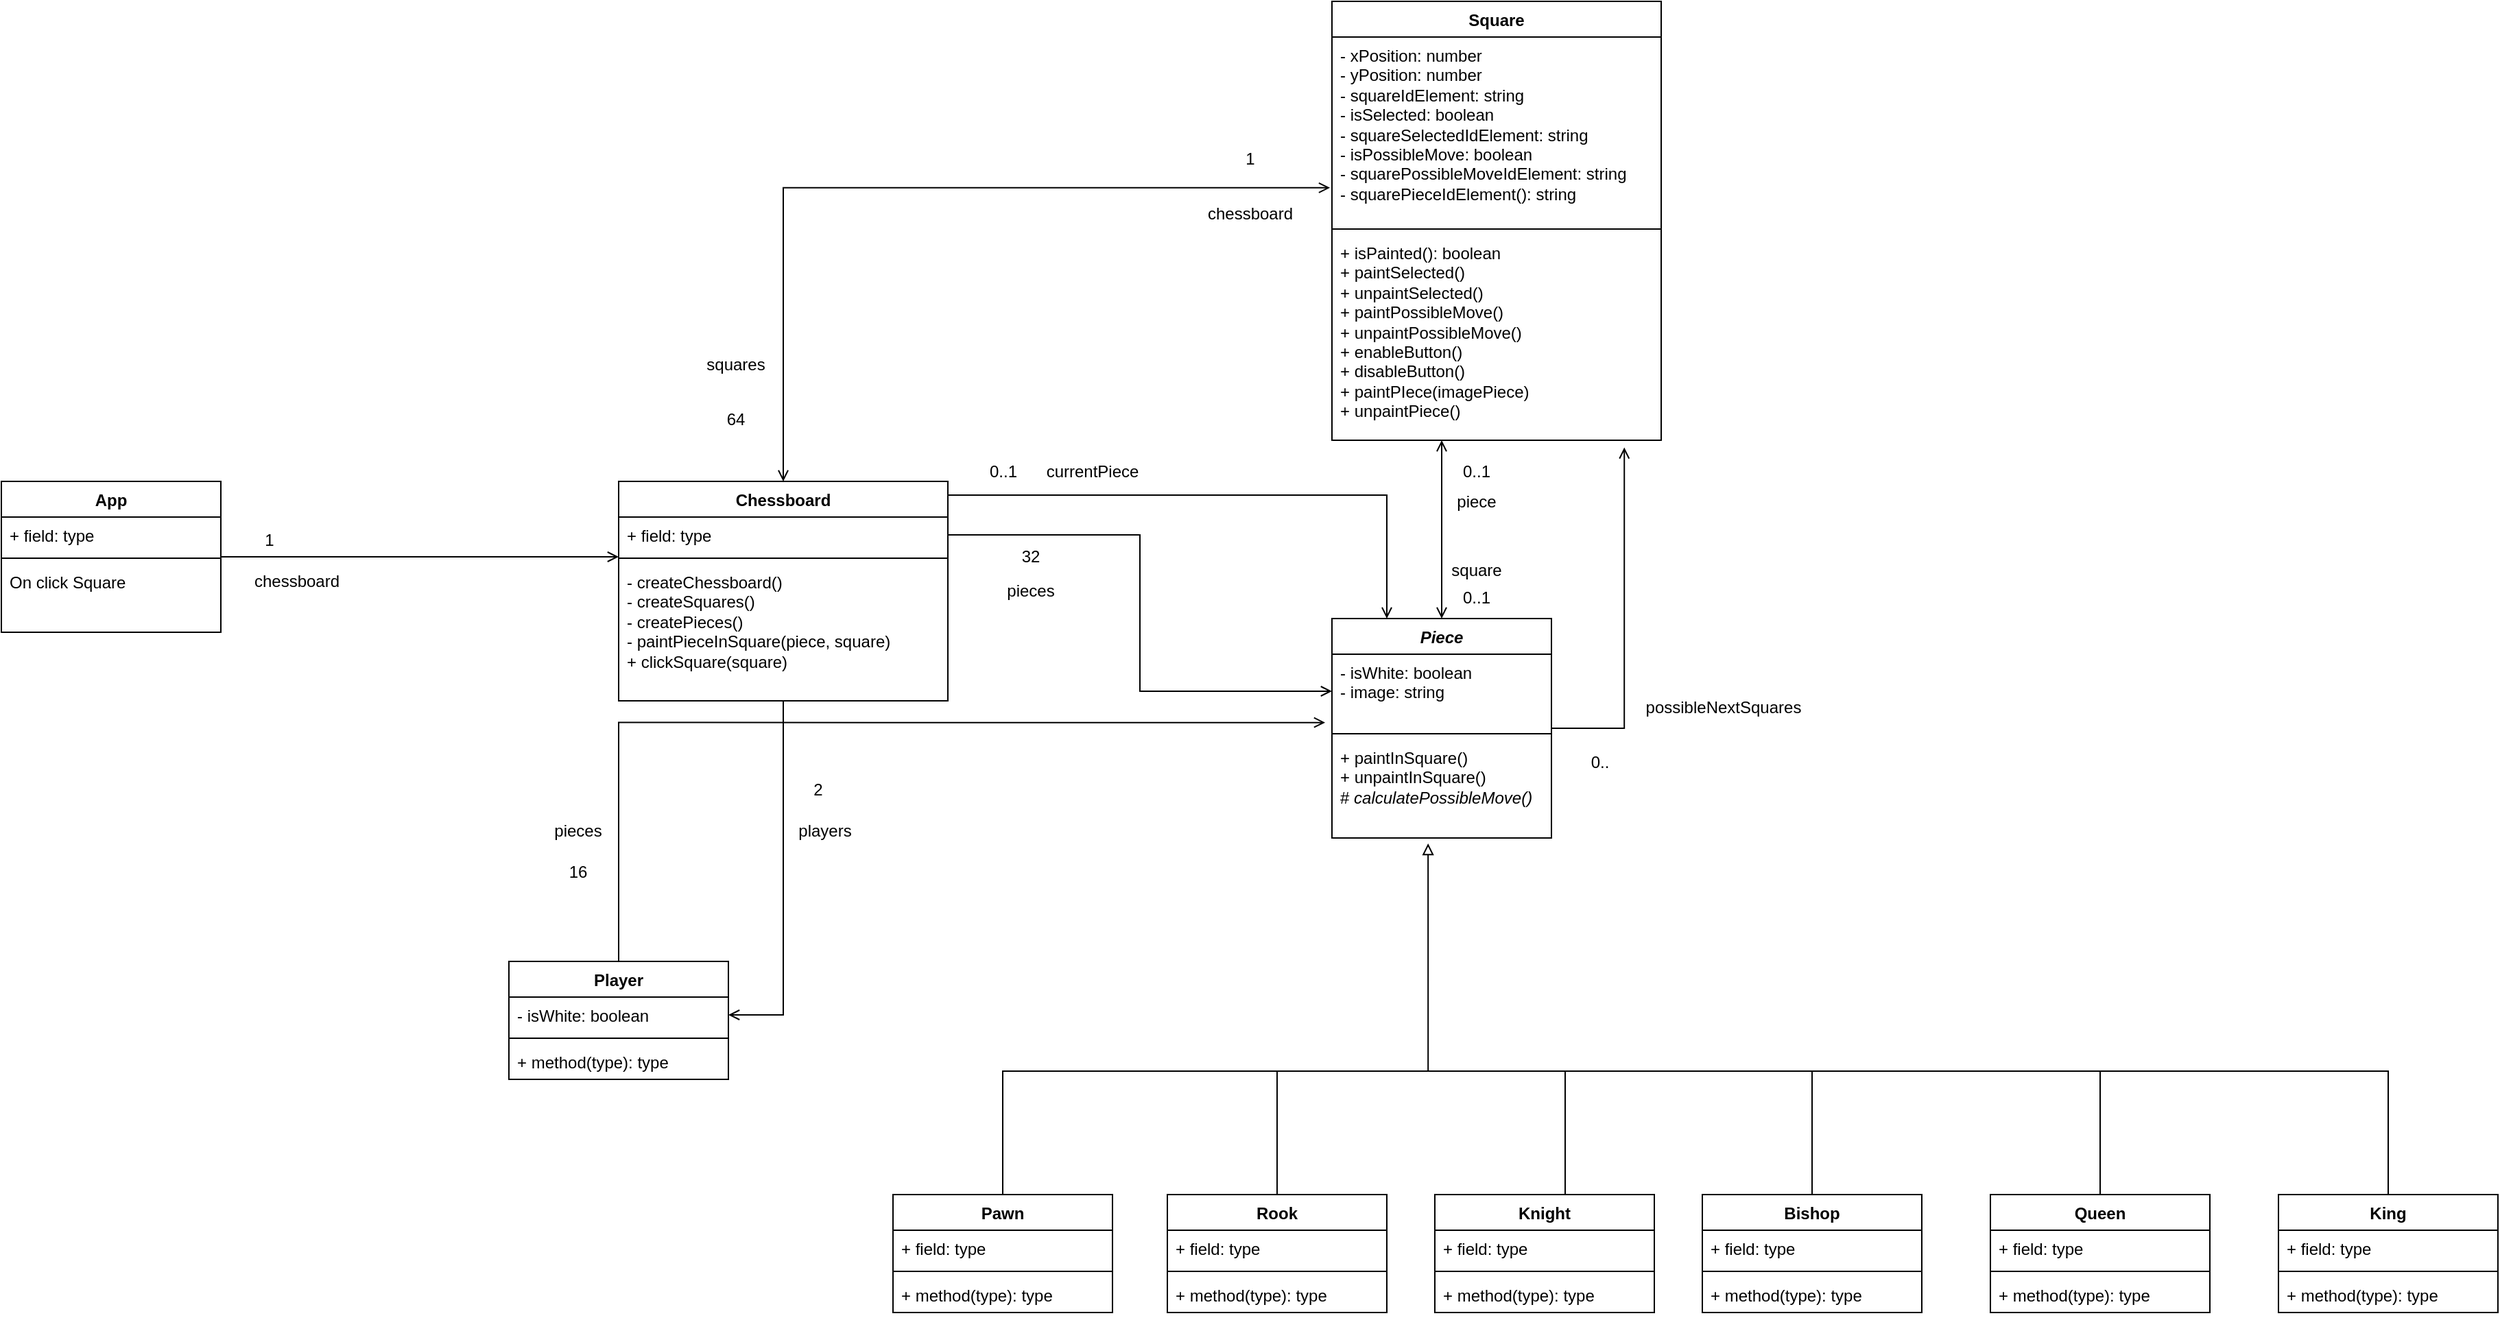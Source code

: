 <mxfile version="23.1.1" type="device">
  <diagram id="C5RBs43oDa-KdzZeNtuy" name="Page-1">
    <mxGraphModel dx="2261" dy="772" grid="1" gridSize="10" guides="1" tooltips="1" connect="1" arrows="1" fold="1" page="1" pageScale="1" pageWidth="827" pageHeight="1169" math="0" shadow="0">
      <root>
        <mxCell id="WIyWlLk6GJQsqaUBKTNV-0" />
        <mxCell id="WIyWlLk6GJQsqaUBKTNV-1" parent="WIyWlLk6GJQsqaUBKTNV-0" />
        <mxCell id="Od-CjgZTnDThgDotF2Tj-32" style="edgeStyle=orthogonalEdgeStyle;rounded=0;orthogonalLoop=1;jettySize=auto;html=1;entryX=0.25;entryY=0;entryDx=0;entryDy=0;endArrow=open;endFill=0;" parent="WIyWlLk6GJQsqaUBKTNV-1" source="Od-CjgZTnDThgDotF2Tj-0" target="Od-CjgZTnDThgDotF2Tj-11" edge="1">
          <mxGeometry relative="1" as="geometry">
            <Array as="points">
              <mxPoint x="490" y="730" />
            </Array>
          </mxGeometry>
        </mxCell>
        <mxCell id="WzaYfUcsKowKL7JiwDTF-25" style="edgeStyle=orthogonalEdgeStyle;rounded=0;orthogonalLoop=1;jettySize=auto;html=1;entryX=1;entryY=0.5;entryDx=0;entryDy=0;endArrow=open;endFill=0;" parent="WIyWlLk6GJQsqaUBKTNV-1" source="Od-CjgZTnDThgDotF2Tj-0" target="Od-CjgZTnDThgDotF2Tj-20" edge="1">
          <mxGeometry relative="1" as="geometry" />
        </mxCell>
        <mxCell id="Od-CjgZTnDThgDotF2Tj-0" value="Chessboard" style="swimlane;fontStyle=1;align=center;verticalAlign=top;childLayout=stackLayout;horizontal=1;startSize=26;horizontalStack=0;resizeParent=1;resizeParentMax=0;resizeLast=0;collapsible=1;marginBottom=0;whiteSpace=wrap;html=1;" parent="WIyWlLk6GJQsqaUBKTNV-1" vertex="1">
          <mxGeometry x="-70" y="720" width="240" height="160" as="geometry" />
        </mxCell>
        <mxCell id="Od-CjgZTnDThgDotF2Tj-1" value="+ field: type" style="text;strokeColor=none;fillColor=none;align=left;verticalAlign=top;spacingLeft=4;spacingRight=4;overflow=hidden;rotatable=0;points=[[0,0.5],[1,0.5]];portConstraint=eastwest;whiteSpace=wrap;html=1;" parent="Od-CjgZTnDThgDotF2Tj-0" vertex="1">
          <mxGeometry y="26" width="240" height="26" as="geometry" />
        </mxCell>
        <mxCell id="Od-CjgZTnDThgDotF2Tj-2" value="" style="line;strokeWidth=1;fillColor=none;align=left;verticalAlign=middle;spacingTop=-1;spacingLeft=3;spacingRight=3;rotatable=0;labelPosition=right;points=[];portConstraint=eastwest;strokeColor=inherit;" parent="Od-CjgZTnDThgDotF2Tj-0" vertex="1">
          <mxGeometry y="52" width="240" height="8" as="geometry" />
        </mxCell>
        <mxCell id="Od-CjgZTnDThgDotF2Tj-3" value="- createChessboard()&lt;br&gt;- createSquares()&lt;br&gt;- createPieces()&lt;br&gt;- paintPieceInSquare(piece, square)&lt;br&gt;+ clickSquare(square)" style="text;strokeColor=none;fillColor=none;align=left;verticalAlign=top;spacingLeft=4;spacingRight=4;overflow=hidden;rotatable=0;points=[[0,0.5],[1,0.5]];portConstraint=eastwest;whiteSpace=wrap;html=1;" parent="Od-CjgZTnDThgDotF2Tj-0" vertex="1">
          <mxGeometry y="60" width="240" height="100" as="geometry" />
        </mxCell>
        <mxCell id="Od-CjgZTnDThgDotF2Tj-29" style="edgeStyle=orthogonalEdgeStyle;rounded=0;orthogonalLoop=1;jettySize=auto;html=1;entryX=0.5;entryY=0;entryDx=0;entryDy=0;endArrow=open;endFill=0;startArrow=open;startFill=0;" parent="WIyWlLk6GJQsqaUBKTNV-1" source="Od-CjgZTnDThgDotF2Tj-4" target="Od-CjgZTnDThgDotF2Tj-11" edge="1">
          <mxGeometry relative="1" as="geometry">
            <Array as="points">
              <mxPoint x="530" y="710" />
              <mxPoint x="530" y="710" />
            </Array>
          </mxGeometry>
        </mxCell>
        <mxCell id="Od-CjgZTnDThgDotF2Tj-4" value="Square" style="swimlane;fontStyle=1;align=center;verticalAlign=top;childLayout=stackLayout;horizontal=1;startSize=26;horizontalStack=0;resizeParent=1;resizeParentMax=0;resizeLast=0;collapsible=1;marginBottom=0;whiteSpace=wrap;html=1;" parent="WIyWlLk6GJQsqaUBKTNV-1" vertex="1">
          <mxGeometry x="450" y="370" width="240" height="320" as="geometry" />
        </mxCell>
        <mxCell id="Od-CjgZTnDThgDotF2Tj-5" value="- xPosition: number&lt;br&gt;- yPosition: number&lt;br&gt;- squareIdElement: string&lt;br&gt;- isSelected: boolean&lt;br&gt;- squareSelectedIdElement: string&lt;br&gt;- isPossibleMove: boolean&lt;br&gt;- squarePossibleMoveIdElement: string&lt;br&gt;- squarePieceIdElement(): string" style="text;strokeColor=none;fillColor=none;align=left;verticalAlign=top;spacingLeft=4;spacingRight=4;overflow=hidden;rotatable=0;points=[[0,0.5],[1,0.5]];portConstraint=eastwest;whiteSpace=wrap;html=1;" parent="Od-CjgZTnDThgDotF2Tj-4" vertex="1">
          <mxGeometry y="26" width="240" height="136" as="geometry" />
        </mxCell>
        <mxCell id="Od-CjgZTnDThgDotF2Tj-6" value="" style="line;strokeWidth=1;fillColor=none;align=left;verticalAlign=middle;spacingTop=-1;spacingLeft=3;spacingRight=3;rotatable=0;labelPosition=right;points=[];portConstraint=eastwest;strokeColor=inherit;" parent="Od-CjgZTnDThgDotF2Tj-4" vertex="1">
          <mxGeometry y="162" width="240" height="8" as="geometry" />
        </mxCell>
        <mxCell id="Od-CjgZTnDThgDotF2Tj-7" value="+ isPainted(): boolean&lt;br&gt;+ paintSelected()&lt;br&gt;+ unpaintSelected()&lt;br&gt;+ paintPossibleMove()&lt;br&gt;+ unpaintPossibleMove()&lt;br&gt;+ enableButton()&lt;br&gt;+ disableButton()&lt;br&gt;+ paintPIece(imagePiece)&lt;br&gt;+ unpaintPiece()" style="text;strokeColor=none;fillColor=none;align=left;verticalAlign=top;spacingLeft=4;spacingRight=4;overflow=hidden;rotatable=0;points=[[0,0.5],[1,0.5]];portConstraint=eastwest;whiteSpace=wrap;html=1;" parent="Od-CjgZTnDThgDotF2Tj-4" vertex="1">
          <mxGeometry y="170" width="240" height="150" as="geometry" />
        </mxCell>
        <mxCell id="Od-CjgZTnDThgDotF2Tj-8" style="edgeStyle=orthogonalEdgeStyle;rounded=0;orthogonalLoop=1;jettySize=auto;html=1;entryX=-0.006;entryY=0.808;entryDx=0;entryDy=0;entryPerimeter=0;endArrow=open;endFill=0;startArrow=open;startFill=0;" parent="WIyWlLk6GJQsqaUBKTNV-1" source="Od-CjgZTnDThgDotF2Tj-0" target="Od-CjgZTnDThgDotF2Tj-5" edge="1">
          <mxGeometry relative="1" as="geometry" />
        </mxCell>
        <mxCell id="Od-CjgZTnDThgDotF2Tj-9" value="64" style="text;html=1;align=center;verticalAlign=middle;resizable=0;points=[];autosize=1;strokeColor=none;fillColor=none;" parent="WIyWlLk6GJQsqaUBKTNV-1" vertex="1">
          <mxGeometry x="-5" y="660" width="40" height="30" as="geometry" />
        </mxCell>
        <mxCell id="Od-CjgZTnDThgDotF2Tj-11" value="&lt;i&gt;Piece&lt;/i&gt;" style="swimlane;fontStyle=1;align=center;verticalAlign=top;childLayout=stackLayout;horizontal=1;startSize=26;horizontalStack=0;resizeParent=1;resizeParentMax=0;resizeLast=0;collapsible=1;marginBottom=0;whiteSpace=wrap;html=1;" parent="WIyWlLk6GJQsqaUBKTNV-1" vertex="1">
          <mxGeometry x="450" y="820" width="160" height="160" as="geometry" />
        </mxCell>
        <mxCell id="Od-CjgZTnDThgDotF2Tj-12" value="- isWhite: boolean&lt;br&gt;- image: string" style="text;strokeColor=none;fillColor=none;align=left;verticalAlign=top;spacingLeft=4;spacingRight=4;overflow=hidden;rotatable=0;points=[[0,0.5],[1,0.5]];portConstraint=eastwest;whiteSpace=wrap;html=1;" parent="Od-CjgZTnDThgDotF2Tj-11" vertex="1">
          <mxGeometry y="26" width="160" height="54" as="geometry" />
        </mxCell>
        <mxCell id="Od-CjgZTnDThgDotF2Tj-13" value="" style="line;strokeWidth=1;fillColor=none;align=left;verticalAlign=middle;spacingTop=-1;spacingLeft=3;spacingRight=3;rotatable=0;labelPosition=right;points=[];portConstraint=eastwest;strokeColor=inherit;" parent="Od-CjgZTnDThgDotF2Tj-11" vertex="1">
          <mxGeometry y="80" width="160" height="8" as="geometry" />
        </mxCell>
        <mxCell id="Od-CjgZTnDThgDotF2Tj-14" value="+ paintInSquare()&lt;br&gt;+ unpaintInSquare()&lt;br&gt;# &lt;i&gt;calculatePossibleMove()&lt;/i&gt;" style="text;strokeColor=none;fillColor=none;align=left;verticalAlign=top;spacingLeft=4;spacingRight=4;overflow=hidden;rotatable=0;points=[[0,0.5],[1,0.5]];portConstraint=eastwest;whiteSpace=wrap;html=1;" parent="Od-CjgZTnDThgDotF2Tj-11" vertex="1">
          <mxGeometry y="88" width="160" height="72" as="geometry" />
        </mxCell>
        <mxCell id="Od-CjgZTnDThgDotF2Tj-16" style="edgeStyle=orthogonalEdgeStyle;rounded=0;orthogonalLoop=1;jettySize=auto;html=1;entryX=0;entryY=0.5;entryDx=0;entryDy=0;endArrow=open;endFill=0;" parent="WIyWlLk6GJQsqaUBKTNV-1" source="Od-CjgZTnDThgDotF2Tj-1" target="Od-CjgZTnDThgDotF2Tj-12" edge="1">
          <mxGeometry relative="1" as="geometry" />
        </mxCell>
        <mxCell id="Od-CjgZTnDThgDotF2Tj-17" value="32" style="text;html=1;align=center;verticalAlign=middle;resizable=0;points=[];autosize=1;strokeColor=none;fillColor=none;" parent="WIyWlLk6GJQsqaUBKTNV-1" vertex="1">
          <mxGeometry x="210" y="760" width="40" height="30" as="geometry" />
        </mxCell>
        <mxCell id="Od-CjgZTnDThgDotF2Tj-19" value="Player" style="swimlane;fontStyle=1;align=center;verticalAlign=top;childLayout=stackLayout;horizontal=1;startSize=26;horizontalStack=0;resizeParent=1;resizeParentMax=0;resizeLast=0;collapsible=1;marginBottom=0;whiteSpace=wrap;html=1;" parent="WIyWlLk6GJQsqaUBKTNV-1" vertex="1">
          <mxGeometry x="-150" y="1070" width="160" height="86" as="geometry" />
        </mxCell>
        <mxCell id="Od-CjgZTnDThgDotF2Tj-20" value="- isWhite: boolean" style="text;strokeColor=none;fillColor=none;align=left;verticalAlign=top;spacingLeft=4;spacingRight=4;overflow=hidden;rotatable=0;points=[[0,0.5],[1,0.5]];portConstraint=eastwest;whiteSpace=wrap;html=1;" parent="Od-CjgZTnDThgDotF2Tj-19" vertex="1">
          <mxGeometry y="26" width="160" height="26" as="geometry" />
        </mxCell>
        <mxCell id="Od-CjgZTnDThgDotF2Tj-21" value="" style="line;strokeWidth=1;fillColor=none;align=left;verticalAlign=middle;spacingTop=-1;spacingLeft=3;spacingRight=3;rotatable=0;labelPosition=right;points=[];portConstraint=eastwest;strokeColor=inherit;" parent="Od-CjgZTnDThgDotF2Tj-19" vertex="1">
          <mxGeometry y="52" width="160" height="8" as="geometry" />
        </mxCell>
        <mxCell id="Od-CjgZTnDThgDotF2Tj-22" value="+ method(type): type" style="text;strokeColor=none;fillColor=none;align=left;verticalAlign=top;spacingLeft=4;spacingRight=4;overflow=hidden;rotatable=0;points=[[0,0.5],[1,0.5]];portConstraint=eastwest;whiteSpace=wrap;html=1;" parent="Od-CjgZTnDThgDotF2Tj-19" vertex="1">
          <mxGeometry y="60" width="160" height="26" as="geometry" />
        </mxCell>
        <mxCell id="Od-CjgZTnDThgDotF2Tj-24" value="2" style="text;html=1;align=center;verticalAlign=middle;resizable=0;points=[];autosize=1;strokeColor=none;fillColor=none;" parent="WIyWlLk6GJQsqaUBKTNV-1" vertex="1">
          <mxGeometry x="60" y="930" width="30" height="30" as="geometry" />
        </mxCell>
        <mxCell id="Od-CjgZTnDThgDotF2Tj-26" style="edgeStyle=orthogonalEdgeStyle;rounded=0;orthogonalLoop=1;jettySize=auto;html=1;entryX=-0.031;entryY=0.923;entryDx=0;entryDy=0;entryPerimeter=0;endArrow=open;endFill=0;" parent="WIyWlLk6GJQsqaUBKTNV-1" source="Od-CjgZTnDThgDotF2Tj-19" target="Od-CjgZTnDThgDotF2Tj-12" edge="1">
          <mxGeometry relative="1" as="geometry" />
        </mxCell>
        <mxCell id="Od-CjgZTnDThgDotF2Tj-27" value="16" style="text;html=1;align=center;verticalAlign=middle;resizable=0;points=[];autosize=1;strokeColor=none;fillColor=none;" parent="WIyWlLk6GJQsqaUBKTNV-1" vertex="1">
          <mxGeometry x="-120" y="990" width="40" height="30" as="geometry" />
        </mxCell>
        <mxCell id="Od-CjgZTnDThgDotF2Tj-30" value="0..1" style="text;html=1;align=center;verticalAlign=middle;resizable=0;points=[];autosize=1;strokeColor=none;fillColor=none;" parent="WIyWlLk6GJQsqaUBKTNV-1" vertex="1">
          <mxGeometry x="535" y="698" width="40" height="30" as="geometry" />
        </mxCell>
        <mxCell id="Od-CjgZTnDThgDotF2Tj-31" value="0..1" style="text;html=1;align=center;verticalAlign=middle;resizable=0;points=[];autosize=1;strokeColor=none;fillColor=none;" parent="WIyWlLk6GJQsqaUBKTNV-1" vertex="1">
          <mxGeometry x="535" y="790" width="40" height="30" as="geometry" />
        </mxCell>
        <mxCell id="Od-CjgZTnDThgDotF2Tj-33" value="0..1" style="text;html=1;align=center;verticalAlign=middle;resizable=0;points=[];autosize=1;strokeColor=none;fillColor=none;" parent="WIyWlLk6GJQsqaUBKTNV-1" vertex="1">
          <mxGeometry x="190" y="698" width="40" height="30" as="geometry" />
        </mxCell>
        <mxCell id="Od-CjgZTnDThgDotF2Tj-35" value="currentPiece" style="text;html=1;align=center;verticalAlign=middle;resizable=0;points=[];autosize=1;strokeColor=none;fillColor=none;" parent="WIyWlLk6GJQsqaUBKTNV-1" vertex="1">
          <mxGeometry x="230" y="698" width="90" height="30" as="geometry" />
        </mxCell>
        <mxCell id="Od-CjgZTnDThgDotF2Tj-36" value="App" style="swimlane;fontStyle=1;align=center;verticalAlign=top;childLayout=stackLayout;horizontal=1;startSize=26;horizontalStack=0;resizeParent=1;resizeParentMax=0;resizeLast=0;collapsible=1;marginBottom=0;whiteSpace=wrap;html=1;" parent="WIyWlLk6GJQsqaUBKTNV-1" vertex="1">
          <mxGeometry x="-520" y="720" width="160" height="110" as="geometry" />
        </mxCell>
        <mxCell id="Od-CjgZTnDThgDotF2Tj-37" value="+ field: type" style="text;strokeColor=none;fillColor=none;align=left;verticalAlign=top;spacingLeft=4;spacingRight=4;overflow=hidden;rotatable=0;points=[[0,0.5],[1,0.5]];portConstraint=eastwest;whiteSpace=wrap;html=1;" parent="Od-CjgZTnDThgDotF2Tj-36" vertex="1">
          <mxGeometry y="26" width="160" height="26" as="geometry" />
        </mxCell>
        <mxCell id="Od-CjgZTnDThgDotF2Tj-38" value="" style="line;strokeWidth=1;fillColor=none;align=left;verticalAlign=middle;spacingTop=-1;spacingLeft=3;spacingRight=3;rotatable=0;labelPosition=right;points=[];portConstraint=eastwest;strokeColor=inherit;" parent="Od-CjgZTnDThgDotF2Tj-36" vertex="1">
          <mxGeometry y="52" width="160" height="8" as="geometry" />
        </mxCell>
        <mxCell id="Od-CjgZTnDThgDotF2Tj-39" value="On click Square" style="text;strokeColor=none;fillColor=none;align=left;verticalAlign=top;spacingLeft=4;spacingRight=4;overflow=hidden;rotatable=0;points=[[0,0.5],[1,0.5]];portConstraint=eastwest;whiteSpace=wrap;html=1;" parent="Od-CjgZTnDThgDotF2Tj-36" vertex="1">
          <mxGeometry y="60" width="160" height="50" as="geometry" />
        </mxCell>
        <mxCell id="Od-CjgZTnDThgDotF2Tj-40" style="edgeStyle=orthogonalEdgeStyle;rounded=0;orthogonalLoop=1;jettySize=auto;html=1;entryX=0;entryY=0.375;entryDx=0;entryDy=0;entryPerimeter=0;endArrow=open;endFill=0;" parent="WIyWlLk6GJQsqaUBKTNV-1" source="Od-CjgZTnDThgDotF2Tj-36" target="Od-CjgZTnDThgDotF2Tj-2" edge="1">
          <mxGeometry relative="1" as="geometry" />
        </mxCell>
        <mxCell id="Od-CjgZTnDThgDotF2Tj-41" value="1" style="text;html=1;align=center;verticalAlign=middle;resizable=0;points=[];autosize=1;strokeColor=none;fillColor=none;" parent="WIyWlLk6GJQsqaUBKTNV-1" vertex="1">
          <mxGeometry x="-340" y="748" width="30" height="30" as="geometry" />
        </mxCell>
        <mxCell id="wCQopJFrk_-6_c3ebdgu-0" value="Pawn" style="swimlane;fontStyle=1;align=center;verticalAlign=top;childLayout=stackLayout;horizontal=1;startSize=26;horizontalStack=0;resizeParent=1;resizeParentMax=0;resizeLast=0;collapsible=1;marginBottom=0;whiteSpace=wrap;html=1;" parent="WIyWlLk6GJQsqaUBKTNV-1" vertex="1">
          <mxGeometry x="130" y="1240" width="160" height="86" as="geometry" />
        </mxCell>
        <mxCell id="wCQopJFrk_-6_c3ebdgu-1" value="+ field: type" style="text;strokeColor=none;fillColor=none;align=left;verticalAlign=top;spacingLeft=4;spacingRight=4;overflow=hidden;rotatable=0;points=[[0,0.5],[1,0.5]];portConstraint=eastwest;whiteSpace=wrap;html=1;" parent="wCQopJFrk_-6_c3ebdgu-0" vertex="1">
          <mxGeometry y="26" width="160" height="26" as="geometry" />
        </mxCell>
        <mxCell id="wCQopJFrk_-6_c3ebdgu-2" value="" style="line;strokeWidth=1;fillColor=none;align=left;verticalAlign=middle;spacingTop=-1;spacingLeft=3;spacingRight=3;rotatable=0;labelPosition=right;points=[];portConstraint=eastwest;strokeColor=inherit;" parent="wCQopJFrk_-6_c3ebdgu-0" vertex="1">
          <mxGeometry y="52" width="160" height="8" as="geometry" />
        </mxCell>
        <mxCell id="wCQopJFrk_-6_c3ebdgu-3" value="+ method(type): type" style="text;strokeColor=none;fillColor=none;align=left;verticalAlign=top;spacingLeft=4;spacingRight=4;overflow=hidden;rotatable=0;points=[[0,0.5],[1,0.5]];portConstraint=eastwest;whiteSpace=wrap;html=1;" parent="wCQopJFrk_-6_c3ebdgu-0" vertex="1">
          <mxGeometry y="60" width="160" height="26" as="geometry" />
        </mxCell>
        <mxCell id="wCQopJFrk_-6_c3ebdgu-4" style="edgeStyle=orthogonalEdgeStyle;rounded=0;orthogonalLoop=1;jettySize=auto;html=1;endArrow=block;endFill=0;entryX=0.438;entryY=1.056;entryDx=0;entryDy=0;entryPerimeter=0;" parent="WIyWlLk6GJQsqaUBKTNV-1" source="wCQopJFrk_-6_c3ebdgu-0" target="Od-CjgZTnDThgDotF2Tj-14" edge="1">
          <mxGeometry relative="1" as="geometry">
            <mxPoint x="510" y="1030" as="targetPoint" />
            <Array as="points">
              <mxPoint x="210" y="1150" />
              <mxPoint x="520" y="1150" />
            </Array>
          </mxGeometry>
        </mxCell>
        <mxCell id="wCQopJFrk_-6_c3ebdgu-5" value="squares" style="text;html=1;align=center;verticalAlign=middle;resizable=0;points=[];autosize=1;strokeColor=none;fillColor=none;" parent="WIyWlLk6GJQsqaUBKTNV-1" vertex="1">
          <mxGeometry x="-20" y="620" width="70" height="30" as="geometry" />
        </mxCell>
        <mxCell id="wCQopJFrk_-6_c3ebdgu-6" value="chessboard" style="text;html=1;align=center;verticalAlign=middle;resizable=0;points=[];autosize=1;strokeColor=none;fillColor=none;" parent="WIyWlLk6GJQsqaUBKTNV-1" vertex="1">
          <mxGeometry x="-350" y="778" width="90" height="30" as="geometry" />
        </mxCell>
        <mxCell id="wCQopJFrk_-6_c3ebdgu-7" value="pieces" style="text;html=1;align=center;verticalAlign=middle;resizable=0;points=[];autosize=1;strokeColor=none;fillColor=none;" parent="WIyWlLk6GJQsqaUBKTNV-1" vertex="1">
          <mxGeometry x="200" y="785" width="60" height="30" as="geometry" />
        </mxCell>
        <mxCell id="wCQopJFrk_-6_c3ebdgu-8" value="pieces" style="text;html=1;align=center;verticalAlign=middle;resizable=0;points=[];autosize=1;strokeColor=none;fillColor=none;" parent="WIyWlLk6GJQsqaUBKTNV-1" vertex="1">
          <mxGeometry x="-130" y="960" width="60" height="30" as="geometry" />
        </mxCell>
        <mxCell id="wCQopJFrk_-6_c3ebdgu-9" value="players" style="text;html=1;align=center;verticalAlign=middle;resizable=0;points=[];autosize=1;strokeColor=none;fillColor=none;" parent="WIyWlLk6GJQsqaUBKTNV-1" vertex="1">
          <mxGeometry x="50" y="960" width="60" height="30" as="geometry" />
        </mxCell>
        <mxCell id="wCQopJFrk_-6_c3ebdgu-10" value="piece" style="text;html=1;align=center;verticalAlign=middle;resizable=0;points=[];autosize=1;strokeColor=none;fillColor=none;" parent="WIyWlLk6GJQsqaUBKTNV-1" vertex="1">
          <mxGeometry x="530" y="720" width="50" height="30" as="geometry" />
        </mxCell>
        <mxCell id="wCQopJFrk_-6_c3ebdgu-11" value="square" style="text;html=1;align=center;verticalAlign=middle;resizable=0;points=[];autosize=1;strokeColor=none;fillColor=none;" parent="WIyWlLk6GJQsqaUBKTNV-1" vertex="1">
          <mxGeometry x="525" y="770" width="60" height="30" as="geometry" />
        </mxCell>
        <mxCell id="wCQopJFrk_-6_c3ebdgu-13" value="0.." style="text;html=1;align=center;verticalAlign=middle;resizable=0;points=[];autosize=1;strokeColor=none;fillColor=none;" parent="WIyWlLk6GJQsqaUBKTNV-1" vertex="1">
          <mxGeometry x="625" y="910" width="40" height="30" as="geometry" />
        </mxCell>
        <mxCell id="wCQopJFrk_-6_c3ebdgu-14" value="possibleNextSquares" style="text;html=1;align=center;verticalAlign=middle;resizable=0;points=[];autosize=1;strokeColor=none;fillColor=none;" parent="WIyWlLk6GJQsqaUBKTNV-1" vertex="1">
          <mxGeometry x="665" y="870" width="140" height="30" as="geometry" />
        </mxCell>
        <mxCell id="WzaYfUcsKowKL7JiwDTF-20" style="edgeStyle=orthogonalEdgeStyle;rounded=0;orthogonalLoop=1;jettySize=auto;html=1;endArrow=none;endFill=0;" parent="WIyWlLk6GJQsqaUBKTNV-1" source="WzaYfUcsKowKL7JiwDTF-0" edge="1">
          <mxGeometry relative="1" as="geometry">
            <mxPoint x="410" y="1150" as="targetPoint" />
          </mxGeometry>
        </mxCell>
        <mxCell id="WzaYfUcsKowKL7JiwDTF-0" value="Rook" style="swimlane;fontStyle=1;align=center;verticalAlign=top;childLayout=stackLayout;horizontal=1;startSize=26;horizontalStack=0;resizeParent=1;resizeParentMax=0;resizeLast=0;collapsible=1;marginBottom=0;whiteSpace=wrap;html=1;" parent="WIyWlLk6GJQsqaUBKTNV-1" vertex="1">
          <mxGeometry x="330" y="1240" width="160" height="86" as="geometry" />
        </mxCell>
        <mxCell id="WzaYfUcsKowKL7JiwDTF-1" value="+ field: type" style="text;strokeColor=none;fillColor=none;align=left;verticalAlign=top;spacingLeft=4;spacingRight=4;overflow=hidden;rotatable=0;points=[[0,0.5],[1,0.5]];portConstraint=eastwest;whiteSpace=wrap;html=1;" parent="WzaYfUcsKowKL7JiwDTF-0" vertex="1">
          <mxGeometry y="26" width="160" height="26" as="geometry" />
        </mxCell>
        <mxCell id="WzaYfUcsKowKL7JiwDTF-2" value="" style="line;strokeWidth=1;fillColor=none;align=left;verticalAlign=middle;spacingTop=-1;spacingLeft=3;spacingRight=3;rotatable=0;labelPosition=right;points=[];portConstraint=eastwest;strokeColor=inherit;" parent="WzaYfUcsKowKL7JiwDTF-0" vertex="1">
          <mxGeometry y="52" width="160" height="8" as="geometry" />
        </mxCell>
        <mxCell id="WzaYfUcsKowKL7JiwDTF-3" value="+ method(type): type" style="text;strokeColor=none;fillColor=none;align=left;verticalAlign=top;spacingLeft=4;spacingRight=4;overflow=hidden;rotatable=0;points=[[0,0.5],[1,0.5]];portConstraint=eastwest;whiteSpace=wrap;html=1;" parent="WzaYfUcsKowKL7JiwDTF-0" vertex="1">
          <mxGeometry y="60" width="160" height="26" as="geometry" />
        </mxCell>
        <mxCell id="WzaYfUcsKowKL7JiwDTF-21" style="edgeStyle=orthogonalEdgeStyle;rounded=0;orthogonalLoop=1;jettySize=auto;html=1;endArrow=none;endFill=0;" parent="WIyWlLk6GJQsqaUBKTNV-1" source="WzaYfUcsKowKL7JiwDTF-4" edge="1">
          <mxGeometry relative="1" as="geometry">
            <mxPoint x="520" y="1150" as="targetPoint" />
            <Array as="points">
              <mxPoint x="620" y="1150" />
            </Array>
          </mxGeometry>
        </mxCell>
        <mxCell id="WzaYfUcsKowKL7JiwDTF-4" value="Knight" style="swimlane;fontStyle=1;align=center;verticalAlign=top;childLayout=stackLayout;horizontal=1;startSize=26;horizontalStack=0;resizeParent=1;resizeParentMax=0;resizeLast=0;collapsible=1;marginBottom=0;whiteSpace=wrap;html=1;" parent="WIyWlLk6GJQsqaUBKTNV-1" vertex="1">
          <mxGeometry x="525" y="1240" width="160" height="86" as="geometry" />
        </mxCell>
        <mxCell id="WzaYfUcsKowKL7JiwDTF-5" value="+ field: type" style="text;strokeColor=none;fillColor=none;align=left;verticalAlign=top;spacingLeft=4;spacingRight=4;overflow=hidden;rotatable=0;points=[[0,0.5],[1,0.5]];portConstraint=eastwest;whiteSpace=wrap;html=1;" parent="WzaYfUcsKowKL7JiwDTF-4" vertex="1">
          <mxGeometry y="26" width="160" height="26" as="geometry" />
        </mxCell>
        <mxCell id="WzaYfUcsKowKL7JiwDTF-6" value="" style="line;strokeWidth=1;fillColor=none;align=left;verticalAlign=middle;spacingTop=-1;spacingLeft=3;spacingRight=3;rotatable=0;labelPosition=right;points=[];portConstraint=eastwest;strokeColor=inherit;" parent="WzaYfUcsKowKL7JiwDTF-4" vertex="1">
          <mxGeometry y="52" width="160" height="8" as="geometry" />
        </mxCell>
        <mxCell id="WzaYfUcsKowKL7JiwDTF-7" value="+ method(type): type" style="text;strokeColor=none;fillColor=none;align=left;verticalAlign=top;spacingLeft=4;spacingRight=4;overflow=hidden;rotatable=0;points=[[0,0.5],[1,0.5]];portConstraint=eastwest;whiteSpace=wrap;html=1;" parent="WzaYfUcsKowKL7JiwDTF-4" vertex="1">
          <mxGeometry y="60" width="160" height="26" as="geometry" />
        </mxCell>
        <mxCell id="WzaYfUcsKowKL7JiwDTF-22" style="edgeStyle=orthogonalEdgeStyle;rounded=0;orthogonalLoop=1;jettySize=auto;html=1;endArrow=none;endFill=0;" parent="WIyWlLk6GJQsqaUBKTNV-1" source="WzaYfUcsKowKL7JiwDTF-8" edge="1">
          <mxGeometry relative="1" as="geometry">
            <mxPoint x="620" y="1150" as="targetPoint" />
            <Array as="points">
              <mxPoint x="800" y="1150" />
            </Array>
          </mxGeometry>
        </mxCell>
        <mxCell id="WzaYfUcsKowKL7JiwDTF-8" value="Bishop" style="swimlane;fontStyle=1;align=center;verticalAlign=top;childLayout=stackLayout;horizontal=1;startSize=26;horizontalStack=0;resizeParent=1;resizeParentMax=0;resizeLast=0;collapsible=1;marginBottom=0;whiteSpace=wrap;html=1;" parent="WIyWlLk6GJQsqaUBKTNV-1" vertex="1">
          <mxGeometry x="720" y="1240" width="160" height="86" as="geometry" />
        </mxCell>
        <mxCell id="WzaYfUcsKowKL7JiwDTF-9" value="+ field: type" style="text;strokeColor=none;fillColor=none;align=left;verticalAlign=top;spacingLeft=4;spacingRight=4;overflow=hidden;rotatable=0;points=[[0,0.5],[1,0.5]];portConstraint=eastwest;whiteSpace=wrap;html=1;" parent="WzaYfUcsKowKL7JiwDTF-8" vertex="1">
          <mxGeometry y="26" width="160" height="26" as="geometry" />
        </mxCell>
        <mxCell id="WzaYfUcsKowKL7JiwDTF-10" value="" style="line;strokeWidth=1;fillColor=none;align=left;verticalAlign=middle;spacingTop=-1;spacingLeft=3;spacingRight=3;rotatable=0;labelPosition=right;points=[];portConstraint=eastwest;strokeColor=inherit;" parent="WzaYfUcsKowKL7JiwDTF-8" vertex="1">
          <mxGeometry y="52" width="160" height="8" as="geometry" />
        </mxCell>
        <mxCell id="WzaYfUcsKowKL7JiwDTF-11" value="+ method(type): type" style="text;strokeColor=none;fillColor=none;align=left;verticalAlign=top;spacingLeft=4;spacingRight=4;overflow=hidden;rotatable=0;points=[[0,0.5],[1,0.5]];portConstraint=eastwest;whiteSpace=wrap;html=1;" parent="WzaYfUcsKowKL7JiwDTF-8" vertex="1">
          <mxGeometry y="60" width="160" height="26" as="geometry" />
        </mxCell>
        <mxCell id="WzaYfUcsKowKL7JiwDTF-23" style="edgeStyle=orthogonalEdgeStyle;rounded=0;orthogonalLoop=1;jettySize=auto;html=1;endArrow=none;endFill=0;" parent="WIyWlLk6GJQsqaUBKTNV-1" source="WzaYfUcsKowKL7JiwDTF-12" edge="1">
          <mxGeometry relative="1" as="geometry">
            <mxPoint x="800" y="1150" as="targetPoint" />
            <Array as="points">
              <mxPoint x="1010" y="1150" />
            </Array>
          </mxGeometry>
        </mxCell>
        <mxCell id="WzaYfUcsKowKL7JiwDTF-12" value="Queen" style="swimlane;fontStyle=1;align=center;verticalAlign=top;childLayout=stackLayout;horizontal=1;startSize=26;horizontalStack=0;resizeParent=1;resizeParentMax=0;resizeLast=0;collapsible=1;marginBottom=0;whiteSpace=wrap;html=1;" parent="WIyWlLk6GJQsqaUBKTNV-1" vertex="1">
          <mxGeometry x="930" y="1240" width="160" height="86" as="geometry" />
        </mxCell>
        <mxCell id="WzaYfUcsKowKL7JiwDTF-13" value="+ field: type" style="text;strokeColor=none;fillColor=none;align=left;verticalAlign=top;spacingLeft=4;spacingRight=4;overflow=hidden;rotatable=0;points=[[0,0.5],[1,0.5]];portConstraint=eastwest;whiteSpace=wrap;html=1;" parent="WzaYfUcsKowKL7JiwDTF-12" vertex="1">
          <mxGeometry y="26" width="160" height="26" as="geometry" />
        </mxCell>
        <mxCell id="WzaYfUcsKowKL7JiwDTF-14" value="" style="line;strokeWidth=1;fillColor=none;align=left;verticalAlign=middle;spacingTop=-1;spacingLeft=3;spacingRight=3;rotatable=0;labelPosition=right;points=[];portConstraint=eastwest;strokeColor=inherit;" parent="WzaYfUcsKowKL7JiwDTF-12" vertex="1">
          <mxGeometry y="52" width="160" height="8" as="geometry" />
        </mxCell>
        <mxCell id="WzaYfUcsKowKL7JiwDTF-15" value="+ method(type): type" style="text;strokeColor=none;fillColor=none;align=left;verticalAlign=top;spacingLeft=4;spacingRight=4;overflow=hidden;rotatable=0;points=[[0,0.5],[1,0.5]];portConstraint=eastwest;whiteSpace=wrap;html=1;" parent="WzaYfUcsKowKL7JiwDTF-12" vertex="1">
          <mxGeometry y="60" width="160" height="26" as="geometry" />
        </mxCell>
        <mxCell id="WzaYfUcsKowKL7JiwDTF-24" style="edgeStyle=orthogonalEdgeStyle;rounded=0;orthogonalLoop=1;jettySize=auto;html=1;endArrow=none;endFill=0;" parent="WIyWlLk6GJQsqaUBKTNV-1" source="WzaYfUcsKowKL7JiwDTF-16" edge="1">
          <mxGeometry relative="1" as="geometry">
            <mxPoint x="1010" y="1150" as="targetPoint" />
            <Array as="points">
              <mxPoint x="1220" y="1150" />
            </Array>
          </mxGeometry>
        </mxCell>
        <mxCell id="WzaYfUcsKowKL7JiwDTF-16" value="King" style="swimlane;fontStyle=1;align=center;verticalAlign=top;childLayout=stackLayout;horizontal=1;startSize=26;horizontalStack=0;resizeParent=1;resizeParentMax=0;resizeLast=0;collapsible=1;marginBottom=0;whiteSpace=wrap;html=1;" parent="WIyWlLk6GJQsqaUBKTNV-1" vertex="1">
          <mxGeometry x="1140" y="1240" width="160" height="86" as="geometry" />
        </mxCell>
        <mxCell id="WzaYfUcsKowKL7JiwDTF-17" value="+ field: type" style="text;strokeColor=none;fillColor=none;align=left;verticalAlign=top;spacingLeft=4;spacingRight=4;overflow=hidden;rotatable=0;points=[[0,0.5],[1,0.5]];portConstraint=eastwest;whiteSpace=wrap;html=1;" parent="WzaYfUcsKowKL7JiwDTF-16" vertex="1">
          <mxGeometry y="26" width="160" height="26" as="geometry" />
        </mxCell>
        <mxCell id="WzaYfUcsKowKL7JiwDTF-18" value="" style="line;strokeWidth=1;fillColor=none;align=left;verticalAlign=middle;spacingTop=-1;spacingLeft=3;spacingRight=3;rotatable=0;labelPosition=right;points=[];portConstraint=eastwest;strokeColor=inherit;" parent="WzaYfUcsKowKL7JiwDTF-16" vertex="1">
          <mxGeometry y="52" width="160" height="8" as="geometry" />
        </mxCell>
        <mxCell id="WzaYfUcsKowKL7JiwDTF-19" value="+ method(type): type" style="text;strokeColor=none;fillColor=none;align=left;verticalAlign=top;spacingLeft=4;spacingRight=4;overflow=hidden;rotatable=0;points=[[0,0.5],[1,0.5]];portConstraint=eastwest;whiteSpace=wrap;html=1;" parent="WzaYfUcsKowKL7JiwDTF-16" vertex="1">
          <mxGeometry y="60" width="160" height="26" as="geometry" />
        </mxCell>
        <mxCell id="WzaYfUcsKowKL7JiwDTF-26" style="edgeStyle=orthogonalEdgeStyle;rounded=0;orthogonalLoop=1;jettySize=auto;html=1;entryX=0.888;entryY=1.035;entryDx=0;entryDy=0;entryPerimeter=0;endArrow=open;endFill=0;" parent="WIyWlLk6GJQsqaUBKTNV-1" source="Od-CjgZTnDThgDotF2Tj-11" target="Od-CjgZTnDThgDotF2Tj-7" edge="1">
          <mxGeometry relative="1" as="geometry">
            <Array as="points">
              <mxPoint x="663" y="900" />
            </Array>
          </mxGeometry>
        </mxCell>
        <mxCell id="a6qyYA1jQMtUr2hvJNgd-0" value="1" style="text;html=1;align=center;verticalAlign=middle;resizable=0;points=[];autosize=1;strokeColor=none;fillColor=none;" vertex="1" parent="WIyWlLk6GJQsqaUBKTNV-1">
          <mxGeometry x="375" y="470" width="30" height="30" as="geometry" />
        </mxCell>
        <mxCell id="a6qyYA1jQMtUr2hvJNgd-1" value="chessboard" style="text;html=1;align=center;verticalAlign=middle;resizable=0;points=[];autosize=1;strokeColor=none;fillColor=none;" vertex="1" parent="WIyWlLk6GJQsqaUBKTNV-1">
          <mxGeometry x="345" y="510" width="90" height="30" as="geometry" />
        </mxCell>
      </root>
    </mxGraphModel>
  </diagram>
</mxfile>
